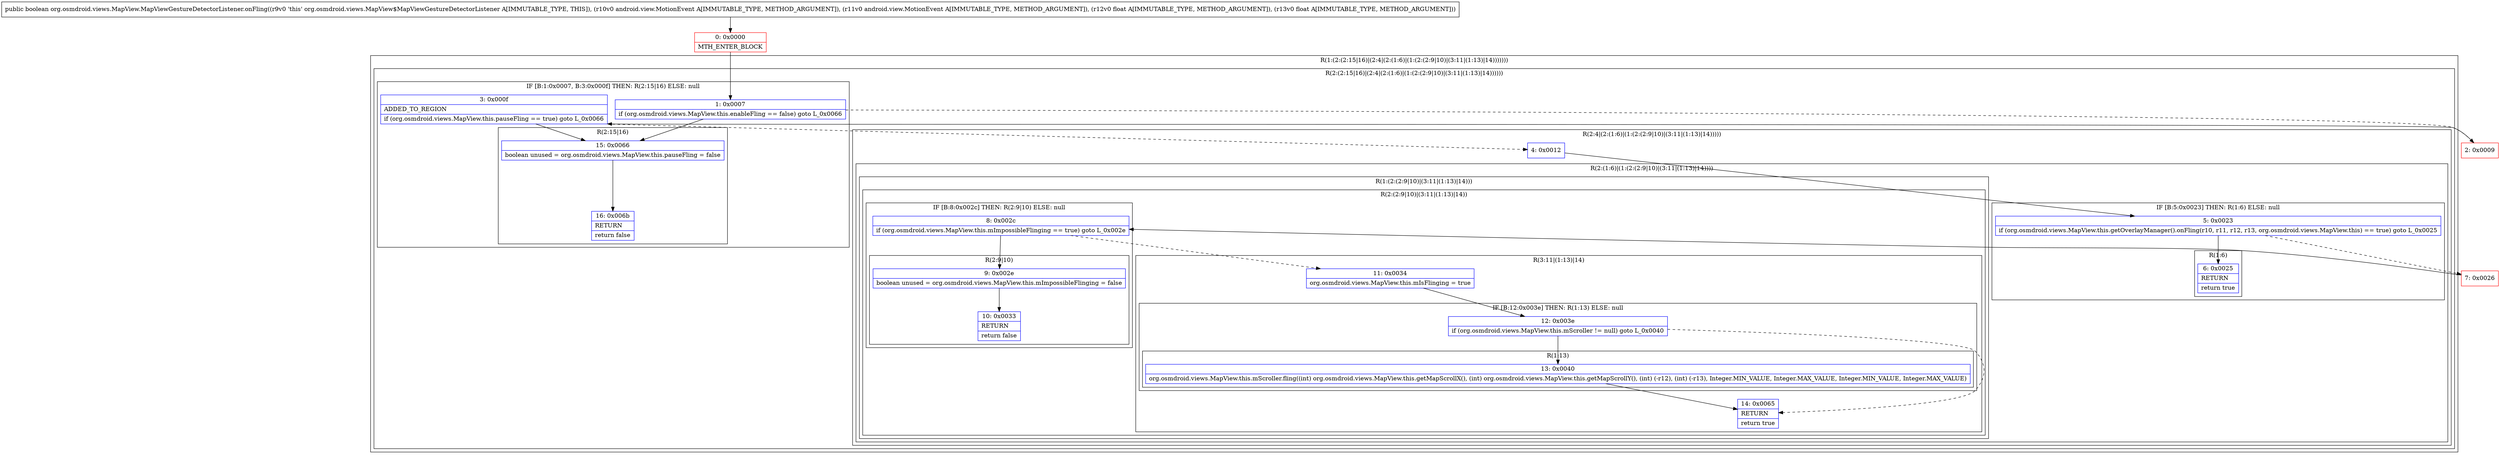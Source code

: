 digraph "CFG fororg.osmdroid.views.MapView.MapViewGestureDetectorListener.onFling(Landroid\/view\/MotionEvent;Landroid\/view\/MotionEvent;FF)Z" {
subgraph cluster_Region_1036224653 {
label = "R(1:(2:(2:15|16)|(2:4|(2:(1:6)|(1:(2:(2:9|10)|(3:11|(1:13)|14)))))))";
node [shape=record,color=blue];
subgraph cluster_Region_1322482302 {
label = "R(2:(2:15|16)|(2:4|(2:(1:6)|(1:(2:(2:9|10)|(3:11|(1:13)|14))))))";
node [shape=record,color=blue];
subgraph cluster_IfRegion_2009341707 {
label = "IF [B:1:0x0007, B:3:0x000f] THEN: R(2:15|16) ELSE: null";
node [shape=record,color=blue];
Node_1 [shape=record,label="{1\:\ 0x0007|if (org.osmdroid.views.MapView.this.enableFling == false) goto L_0x0066\l}"];
Node_3 [shape=record,label="{3\:\ 0x000f|ADDED_TO_REGION\l|if (org.osmdroid.views.MapView.this.pauseFling == true) goto L_0x0066\l}"];
subgraph cluster_Region_1294330113 {
label = "R(2:15|16)";
node [shape=record,color=blue];
Node_15 [shape=record,label="{15\:\ 0x0066|boolean unused = org.osmdroid.views.MapView.this.pauseFling = false\l}"];
Node_16 [shape=record,label="{16\:\ 0x006b|RETURN\l|return false\l}"];
}
}
subgraph cluster_Region_1812170696 {
label = "R(2:4|(2:(1:6)|(1:(2:(2:9|10)|(3:11|(1:13)|14)))))";
node [shape=record,color=blue];
Node_4 [shape=record,label="{4\:\ 0x0012}"];
subgraph cluster_Region_961941692 {
label = "R(2:(1:6)|(1:(2:(2:9|10)|(3:11|(1:13)|14))))";
node [shape=record,color=blue];
subgraph cluster_IfRegion_1849523418 {
label = "IF [B:5:0x0023] THEN: R(1:6) ELSE: null";
node [shape=record,color=blue];
Node_5 [shape=record,label="{5\:\ 0x0023|if (org.osmdroid.views.MapView.this.getOverlayManager().onFling(r10, r11, r12, r13, org.osmdroid.views.MapView.this) == true) goto L_0x0025\l}"];
subgraph cluster_Region_204664317 {
label = "R(1:6)";
node [shape=record,color=blue];
Node_6 [shape=record,label="{6\:\ 0x0025|RETURN\l|return true\l}"];
}
}
subgraph cluster_Region_2097088116 {
label = "R(1:(2:(2:9|10)|(3:11|(1:13)|14)))";
node [shape=record,color=blue];
subgraph cluster_Region_1965370023 {
label = "R(2:(2:9|10)|(3:11|(1:13)|14))";
node [shape=record,color=blue];
subgraph cluster_IfRegion_1895519093 {
label = "IF [B:8:0x002c] THEN: R(2:9|10) ELSE: null";
node [shape=record,color=blue];
Node_8 [shape=record,label="{8\:\ 0x002c|if (org.osmdroid.views.MapView.this.mImpossibleFlinging == true) goto L_0x002e\l}"];
subgraph cluster_Region_1807549842 {
label = "R(2:9|10)";
node [shape=record,color=blue];
Node_9 [shape=record,label="{9\:\ 0x002e|boolean unused = org.osmdroid.views.MapView.this.mImpossibleFlinging = false\l}"];
Node_10 [shape=record,label="{10\:\ 0x0033|RETURN\l|return false\l}"];
}
}
subgraph cluster_Region_1878352439 {
label = "R(3:11|(1:13)|14)";
node [shape=record,color=blue];
Node_11 [shape=record,label="{11\:\ 0x0034|org.osmdroid.views.MapView.this.mIsFlinging = true\l}"];
subgraph cluster_IfRegion_869866876 {
label = "IF [B:12:0x003e] THEN: R(1:13) ELSE: null";
node [shape=record,color=blue];
Node_12 [shape=record,label="{12\:\ 0x003e|if (org.osmdroid.views.MapView.this.mScroller != null) goto L_0x0040\l}"];
subgraph cluster_Region_420712585 {
label = "R(1:13)";
node [shape=record,color=blue];
Node_13 [shape=record,label="{13\:\ 0x0040|org.osmdroid.views.MapView.this.mScroller.fling((int) org.osmdroid.views.MapView.this.getMapScrollX(), (int) org.osmdroid.views.MapView.this.getMapScrollY(), (int) (\-r12), (int) (\-r13), Integer.MIN_VALUE, Integer.MAX_VALUE, Integer.MIN_VALUE, Integer.MAX_VALUE)\l}"];
}
}
Node_14 [shape=record,label="{14\:\ 0x0065|RETURN\l|return true\l}"];
}
}
}
}
}
}
}
Node_0 [shape=record,color=red,label="{0\:\ 0x0000|MTH_ENTER_BLOCK\l}"];
Node_2 [shape=record,color=red,label="{2\:\ 0x0009}"];
Node_7 [shape=record,color=red,label="{7\:\ 0x0026}"];
MethodNode[shape=record,label="{public boolean org.osmdroid.views.MapView.MapViewGestureDetectorListener.onFling((r9v0 'this' org.osmdroid.views.MapView$MapViewGestureDetectorListener A[IMMUTABLE_TYPE, THIS]), (r10v0 android.view.MotionEvent A[IMMUTABLE_TYPE, METHOD_ARGUMENT]), (r11v0 android.view.MotionEvent A[IMMUTABLE_TYPE, METHOD_ARGUMENT]), (r12v0 float A[IMMUTABLE_TYPE, METHOD_ARGUMENT]), (r13v0 float A[IMMUTABLE_TYPE, METHOD_ARGUMENT])) }"];
MethodNode -> Node_0;
Node_1 -> Node_2[style=dashed];
Node_1 -> Node_15;
Node_3 -> Node_4[style=dashed];
Node_3 -> Node_15;
Node_15 -> Node_16;
Node_4 -> Node_5;
Node_5 -> Node_6;
Node_5 -> Node_7[style=dashed];
Node_8 -> Node_9;
Node_8 -> Node_11[style=dashed];
Node_9 -> Node_10;
Node_11 -> Node_12;
Node_12 -> Node_13;
Node_12 -> Node_14[style=dashed];
Node_13 -> Node_14;
Node_0 -> Node_1;
Node_2 -> Node_3;
Node_7 -> Node_8;
}

